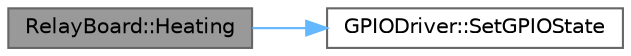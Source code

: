 digraph "RelayBoard::Heating"
{
 // LATEX_PDF_SIZE
  bgcolor="transparent";
  edge [fontname=Helvetica,fontsize=10,labelfontname=Helvetica,labelfontsize=10];
  node [fontname=Helvetica,fontsize=10,shape=box,height=0.2,width=0.4];
  rankdir="LR";
  Node1 [label="RelayBoard::Heating",height=0.2,width=0.4,color="gray40", fillcolor="grey60", style="filled", fontcolor="black",tooltip=" "];
  Node1 -> Node2 [color="steelblue1",style="solid"];
  Node2 [label="GPIODriver::SetGPIOState",height=0.2,width=0.4,color="grey40", fillcolor="white", style="filled",URL="$class_g_p_i_o_driver.html#a32a483cec3179d1d13acb1dad37b21ad",tooltip=" "];
}
